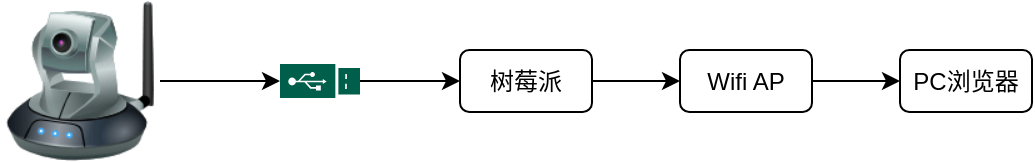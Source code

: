 <mxfile version="14.1.8" type="device"><diagram id="8bNoHCOfu4YeXnPADHI3" name="IP Camera Arch"><mxGraphModel dx="537" dy="282" grid="1" gridSize="10" guides="1" tooltips="1" connect="1" arrows="1" fold="1" page="1" pageScale="1" pageWidth="827" pageHeight="1169" math="0" shadow="0"><root><mxCell id="0"/><mxCell id="1" parent="0"/><mxCell id="ZJ3elLQfTvMFa4jZR2WN-7" style="edgeStyle=orthogonalEdgeStyle;rounded=0;orthogonalLoop=1;jettySize=auto;html=1;exitX=1;exitY=0.5;exitDx=0;exitDy=0;" edge="1" parent="1" source="ZJ3elLQfTvMFa4jZR2WN-2" target="ZJ3elLQfTvMFa4jZR2WN-3"><mxGeometry relative="1" as="geometry"/></mxCell><mxCell id="ZJ3elLQfTvMFa4jZR2WN-2" value="" style="image;html=1;image=img/lib/clip_art/networking/Ip_Camera_128x128.png" vertex="1" parent="1"><mxGeometry x="90" y="138.5" width="80" height="80" as="geometry"/></mxCell><mxCell id="ZJ3elLQfTvMFa4jZR2WN-3" value="" style="pointerEvents=1;shadow=0;dashed=0;html=1;strokeColor=none;fillColor=#005F4B;labelPosition=center;verticalLabelPosition=bottom;verticalAlign=top;align=center;outlineConnect=0;shape=mxgraph.veeam2.usb_drive;" vertex="1" parent="1"><mxGeometry x="230" y="170" width="40" height="17" as="geometry"/></mxCell><mxCell id="ZJ3elLQfTvMFa4jZR2WN-8" style="edgeStyle=orthogonalEdgeStyle;rounded=0;orthogonalLoop=1;jettySize=auto;html=1;exitX=1;exitY=0.5;exitDx=0;exitDy=0;entryX=0;entryY=0.5;entryDx=0;entryDy=0;" edge="1" parent="1" source="ZJ3elLQfTvMFa4jZR2WN-4" target="ZJ3elLQfTvMFa4jZR2WN-5"><mxGeometry relative="1" as="geometry"/></mxCell><mxCell id="ZJ3elLQfTvMFa4jZR2WN-4" value="树莓派" style="rounded=1;whiteSpace=wrap;html=1;" vertex="1" parent="1"><mxGeometry x="320" y="163" width="66" height="31" as="geometry"/></mxCell><mxCell id="ZJ3elLQfTvMFa4jZR2WN-9" style="edgeStyle=orthogonalEdgeStyle;rounded=0;orthogonalLoop=1;jettySize=auto;html=1;exitX=1;exitY=0.5;exitDx=0;exitDy=0;" edge="1" parent="1" source="ZJ3elLQfTvMFa4jZR2WN-5" target="ZJ3elLQfTvMFa4jZR2WN-6"><mxGeometry relative="1" as="geometry"/></mxCell><mxCell id="ZJ3elLQfTvMFa4jZR2WN-5" value="Wifi AP" style="rounded=1;whiteSpace=wrap;html=1;" vertex="1" parent="1"><mxGeometry x="430" y="163" width="66" height="31" as="geometry"/></mxCell><mxCell id="ZJ3elLQfTvMFa4jZR2WN-6" value="PC浏览器" style="rounded=1;whiteSpace=wrap;html=1;" vertex="1" parent="1"><mxGeometry x="540" y="163" width="66" height="31" as="geometry"/></mxCell><mxCell id="ZJ3elLQfTvMFa4jZR2WN-10" value="" style="endArrow=classic;html=1;entryX=0;entryY=0.5;entryDx=0;entryDy=0;" edge="1" parent="1" source="ZJ3elLQfTvMFa4jZR2WN-3" target="ZJ3elLQfTvMFa4jZR2WN-4"><mxGeometry width="50" height="50" relative="1" as="geometry"><mxPoint x="260" y="300" as="sourcePoint"/><mxPoint x="310" y="250" as="targetPoint"/></mxGeometry></mxCell></root></mxGraphModel></diagram></mxfile>